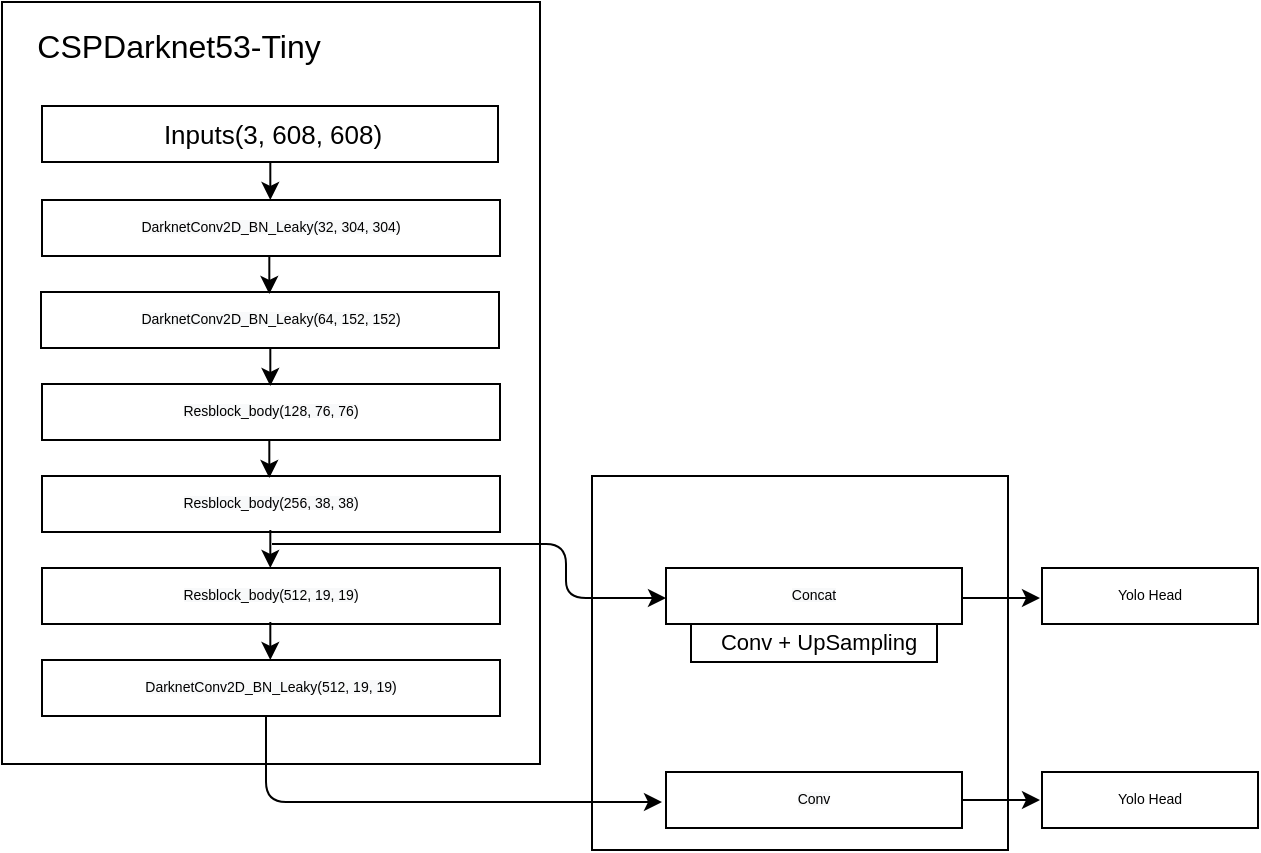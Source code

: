 <mxfile version="13.10.2" type="github">
  <diagram id="cRLO50lA3OWglE_8R_6-" name="Page-1">
    <mxGraphModel dx="934" dy="534" grid="0" gridSize="10" guides="1" tooltips="1" connect="1" arrows="1" fold="1" page="1" pageScale="1" pageWidth="827" pageHeight="1169" math="0" shadow="0">
      <root>
        <mxCell id="0" />
        <mxCell id="1" parent="0" />
        <mxCell id="IJ-YJMvuUSulistW9r8D-25" value="" style="rounded=0;whiteSpace=wrap;html=1;strokeWidth=1;fontSize=7;" vertex="1" parent="1">
          <mxGeometry x="408" y="405" width="208" height="187" as="geometry" />
        </mxCell>
        <mxCell id="IJ-YJMvuUSulistW9r8D-26" value="" style="rounded=0;whiteSpace=wrap;html=1;" vertex="1" parent="1">
          <mxGeometry x="113" y="168" width="269" height="381" as="geometry" />
        </mxCell>
        <mxCell id="IJ-YJMvuUSulistW9r8D-27" value="CSPDarknet53-Tiny" style="text;html=1;resizable=0;autosize=1;align=center;verticalAlign=middle;points=[];rounded=0;strokeWidth=5;perimeterSpacing=6;fontStyle=0;fontSize=16;" vertex="1" parent="1">
          <mxGeometry x="124" y="178" width="154" height="23" as="geometry" />
        </mxCell>
        <mxCell id="IJ-YJMvuUSulistW9r8D-28" value="" style="rounded=0;whiteSpace=wrap;html=1;strokeWidth=1;fontSize=16;" vertex="1" parent="1">
          <mxGeometry x="133" y="220" width="228" height="28" as="geometry" />
        </mxCell>
        <mxCell id="IJ-YJMvuUSulistW9r8D-29" value="&lt;font style=&quot;font-size: 13px;&quot;&gt;Inputs(3, 608, 608)&lt;/font&gt;" style="text;html=1;resizable=0;autosize=1;align=center;verticalAlign=middle;points=[];fillColor=none;strokeColor=none;rounded=0;fontSize=13;" vertex="1" parent="1">
          <mxGeometry x="187" y="224" width="121" height="20" as="geometry" />
        </mxCell>
        <mxCell id="IJ-YJMvuUSulistW9r8D-30" value="&lt;span style=&quot;color: rgb(0, 0, 0); font-family: helvetica; font-style: normal; font-weight: 400; letter-spacing: normal; text-align: center; text-indent: 0px; text-transform: none; word-spacing: 0px; background-color: rgb(248, 249, 250); display: inline; float: none; font-size: 7px;&quot;&gt;&lt;font style=&quot;font-size: 7px;&quot;&gt;DarknetConv2D_BN_Leaky(32, 304, 304)&lt;/font&gt;&lt;/span&gt;" style="rounded=0;whiteSpace=wrap;html=1;strokeWidth=1;fontSize=7;" vertex="1" parent="1">
          <mxGeometry x="133" y="267" width="229" height="28" as="geometry" />
        </mxCell>
        <mxCell id="IJ-YJMvuUSulistW9r8D-31" value="&lt;span style=&quot;color: rgb(0 , 0 , 0) ; font-family: &amp;#34;helvetica&amp;#34; ; font-style: normal ; font-weight: 400 ; letter-spacing: normal ; text-align: center ; text-indent: 0px ; text-transform: none ; word-spacing: 0px ; background-color: rgb(248 , 249 , 250) ; display: inline ; float: none ; font-size: 7px&quot;&gt;&lt;font style=&quot;font-size: 7px&quot;&gt;DarknetConv2D_BN_Leaky(64, 152, 152)&lt;/font&gt;&lt;/span&gt;" style="rounded=0;whiteSpace=wrap;html=1;strokeWidth=1;fontSize=7;" vertex="1" parent="1">
          <mxGeometry x="132.5" y="313" width="229" height="28" as="geometry" />
        </mxCell>
        <mxCell id="IJ-YJMvuUSulistW9r8D-32" value="" style="endArrow=classic;html=1;fontSize=7;" edge="1" parent="1">
          <mxGeometry width="50" height="50" relative="1" as="geometry">
            <mxPoint x="245" y="525" as="sourcePoint" />
            <mxPoint x="443" y="568" as="targetPoint" />
            <Array as="points">
              <mxPoint x="245" y="568" />
            </Array>
          </mxGeometry>
        </mxCell>
        <mxCell id="IJ-YJMvuUSulistW9r8D-33" value="" style="endArrow=classic;html=1;fontSize=7;" edge="1" parent="1">
          <mxGeometry width="50" height="50" relative="1" as="geometry">
            <mxPoint x="247.16" y="248.0" as="sourcePoint" />
            <mxPoint x="247.16" y="267" as="targetPoint" />
          </mxGeometry>
        </mxCell>
        <mxCell id="IJ-YJMvuUSulistW9r8D-34" value="" style="endArrow=classic;html=1;fontSize=7;" edge="1" parent="1">
          <mxGeometry width="50" height="50" relative="1" as="geometry">
            <mxPoint x="246.66" y="295" as="sourcePoint" />
            <mxPoint x="246.66" y="314" as="targetPoint" />
          </mxGeometry>
        </mxCell>
        <mxCell id="IJ-YJMvuUSulistW9r8D-35" value="&lt;span style=&quot;color: rgb(0 , 0 , 0) ; font-family: &amp;#34;helvetica&amp;#34; ; font-style: normal ; font-weight: 400 ; letter-spacing: normal ; text-align: center ; text-indent: 0px ; text-transform: none ; word-spacing: 0px ; background-color: rgb(248 , 249 , 250) ; display: inline ; float: none ; font-size: 7px&quot;&gt;&lt;font style=&quot;font-size: 7px&quot;&gt;Resblock_body(128, 76, 76)&lt;/font&gt;&lt;/span&gt;" style="rounded=0;whiteSpace=wrap;html=1;strokeWidth=1;fontSize=7;" vertex="1" parent="1">
          <mxGeometry x="133" y="359" width="229" height="28" as="geometry" />
        </mxCell>
        <mxCell id="IJ-YJMvuUSulistW9r8D-36" value="" style="endArrow=classic;html=1;fontSize=7;" edge="1" parent="1">
          <mxGeometry width="50" height="50" relative="1" as="geometry">
            <mxPoint x="247.16" y="341" as="sourcePoint" />
            <mxPoint x="247.16" y="360" as="targetPoint" />
          </mxGeometry>
        </mxCell>
        <mxCell id="IJ-YJMvuUSulistW9r8D-37" value="&lt;span style=&quot;color: rgb(0 , 0 , 0) ; font-family: &amp;#34;helvetica&amp;#34; ; font-style: normal ; font-weight: 400 ; letter-spacing: normal ; text-align: center ; text-indent: 0px ; text-transform: none ; word-spacing: 0px ; background-color: rgb(248 , 249 , 250) ; display: inline ; float: none ; font-size: 7px&quot;&gt;&lt;font style=&quot;font-size: 7px&quot;&gt;Resblock_body(256, 38, 38)&lt;/font&gt;&lt;/span&gt;" style="rounded=0;whiteSpace=wrap;html=1;strokeWidth=1;fontSize=7;" vertex="1" parent="1">
          <mxGeometry x="133" y="405" width="229" height="28" as="geometry" />
        </mxCell>
        <mxCell id="IJ-YJMvuUSulistW9r8D-38" value="&lt;span style=&quot;color: rgb(0 , 0 , 0) ; font-family: &amp;#34;helvetica&amp;#34; ; font-style: normal ; font-weight: 400 ; letter-spacing: normal ; text-align: center ; text-indent: 0px ; text-transform: none ; word-spacing: 0px ; background-color: rgb(248 , 249 , 250) ; display: inline ; float: none ; font-size: 7px&quot;&gt;&lt;font style=&quot;font-size: 7px&quot;&gt;Resblock_body(512, 19, 19)&lt;/font&gt;&lt;/span&gt;" style="rounded=0;whiteSpace=wrap;html=1;strokeWidth=1;fontSize=7;" vertex="1" parent="1">
          <mxGeometry x="133" y="451" width="229" height="28" as="geometry" />
        </mxCell>
        <mxCell id="IJ-YJMvuUSulistW9r8D-39" value="" style="endArrow=classic;html=1;fontSize=7;" edge="1" parent="1">
          <mxGeometry width="50" height="50" relative="1" as="geometry">
            <mxPoint x="246.66" y="387.0" as="sourcePoint" />
            <mxPoint x="246.66" y="406" as="targetPoint" />
          </mxGeometry>
        </mxCell>
        <mxCell id="IJ-YJMvuUSulistW9r8D-40" value="" style="endArrow=classic;html=1;fontSize=7;" edge="1" parent="1">
          <mxGeometry width="50" height="50" relative="1" as="geometry">
            <mxPoint x="247.16" y="432.0" as="sourcePoint" />
            <mxPoint x="247.16" y="451" as="targetPoint" />
          </mxGeometry>
        </mxCell>
        <mxCell id="IJ-YJMvuUSulistW9r8D-41" value="&lt;span style=&quot;color: rgb(0 , 0 , 0) ; font-family: &amp;#34;helvetica&amp;#34; ; font-style: normal ; font-weight: 400 ; letter-spacing: normal ; text-align: center ; text-indent: 0px ; text-transform: none ; word-spacing: 0px ; background-color: rgb(248 , 249 , 250) ; display: inline ; float: none ; font-size: 7px&quot;&gt;&lt;font style=&quot;font-size: 7px&quot;&gt;DarknetConv2D_BN_Leaky(512, 19, 19)&lt;/font&gt;&lt;/span&gt;" style="rounded=0;whiteSpace=wrap;html=1;strokeWidth=1;fontSize=7;" vertex="1" parent="1">
          <mxGeometry x="133" y="497" width="229" height="28" as="geometry" />
        </mxCell>
        <mxCell id="IJ-YJMvuUSulistW9r8D-42" value="" style="endArrow=classic;html=1;fontSize=7;" edge="1" parent="1">
          <mxGeometry width="50" height="50" relative="1" as="geometry">
            <mxPoint x="247.16" y="478.0" as="sourcePoint" />
            <mxPoint x="247.16" y="497" as="targetPoint" />
          </mxGeometry>
        </mxCell>
        <mxCell id="IJ-YJMvuUSulistW9r8D-43" value="" style="endArrow=classic;html=1;fontSize=7;entryX=0;entryY=0.536;entryDx=0;entryDy=0;entryPerimeter=0;" edge="1" parent="1" target="IJ-YJMvuUSulistW9r8D-45">
          <mxGeometry width="50" height="50" relative="1" as="geometry">
            <mxPoint x="248" y="439" as="sourcePoint" />
            <mxPoint x="440" y="466" as="targetPoint" />
            <Array as="points">
              <mxPoint x="395" y="439" />
              <mxPoint x="395" y="466" />
            </Array>
          </mxGeometry>
        </mxCell>
        <mxCell id="IJ-YJMvuUSulistW9r8D-44" value="&lt;span style=&quot;color: rgb(0 , 0 , 0) ; font-family: &amp;#34;helvetica&amp;#34; ; font-style: normal ; font-weight: 400 ; letter-spacing: normal ; text-align: center ; text-indent: 0px ; text-transform: none ; word-spacing: 0px ; background-color: rgb(248 , 249 , 250) ; display: inline ; float: none ; font-size: 7px&quot;&gt;&lt;font style=&quot;font-size: 7px&quot;&gt;Conv&lt;/font&gt;&lt;/span&gt;" style="rounded=0;whiteSpace=wrap;html=1;strokeWidth=1;fontSize=7;" vertex="1" parent="1">
          <mxGeometry x="445" y="553" width="148" height="28" as="geometry" />
        </mxCell>
        <mxCell id="IJ-YJMvuUSulistW9r8D-45" value="&lt;span style=&quot;color: rgb(0 , 0 , 0) ; font-family: &amp;#34;helvetica&amp;#34; ; font-style: normal ; font-weight: 400 ; letter-spacing: normal ; text-align: center ; text-indent: 0px ; text-transform: none ; word-spacing: 0px ; background-color: rgb(248 , 249 , 250) ; display: inline ; float: none ; font-size: 7px&quot;&gt;&lt;font style=&quot;font-size: 7px&quot;&gt;Concat&lt;/font&gt;&lt;/span&gt;" style="rounded=0;whiteSpace=wrap;html=1;strokeWidth=1;fontSize=7;" vertex="1" parent="1">
          <mxGeometry x="445" y="451" width="148" height="28" as="geometry" />
        </mxCell>
        <mxCell id="IJ-YJMvuUSulistW9r8D-46" value="" style="rounded=0;whiteSpace=wrap;html=1;strokeWidth=1;fontSize=7;" vertex="1" parent="1">
          <mxGeometry x="457.5" y="479" width="123" height="19" as="geometry" />
        </mxCell>
        <mxCell id="IJ-YJMvuUSulistW9r8D-47" value="&lt;font style=&quot;font-size: 11px&quot;&gt;Conv + UpSampling&lt;/font&gt;" style="text;html=1;resizable=0;autosize=1;align=center;verticalAlign=middle;points=[];fillColor=none;strokeColor=none;rounded=0;fontSize=7;" vertex="1" parent="1">
          <mxGeometry x="460.5" y="481.5" width="120" height="12" as="geometry" />
        </mxCell>
        <mxCell id="IJ-YJMvuUSulistW9r8D-49" value="" style="endArrow=classic;html=1;fontSize=7;" edge="1" parent="1">
          <mxGeometry width="50" height="50" relative="1" as="geometry">
            <mxPoint x="593" y="466" as="sourcePoint" />
            <mxPoint x="632" y="466" as="targetPoint" />
          </mxGeometry>
        </mxCell>
        <mxCell id="IJ-YJMvuUSulistW9r8D-50" value="" style="endArrow=classic;html=1;fontSize=7;" edge="1" parent="1">
          <mxGeometry width="50" height="50" relative="1" as="geometry">
            <mxPoint x="593" y="567" as="sourcePoint" />
            <mxPoint x="632" y="567" as="targetPoint" />
          </mxGeometry>
        </mxCell>
        <mxCell id="IJ-YJMvuUSulistW9r8D-51" value="&lt;font face=&quot;helvetica&quot;&gt;Yolo Head&lt;/font&gt;" style="rounded=0;whiteSpace=wrap;html=1;strokeWidth=1;fontSize=7;" vertex="1" parent="1">
          <mxGeometry x="633" y="451" width="108" height="28" as="geometry" />
        </mxCell>
        <mxCell id="IJ-YJMvuUSulistW9r8D-52" value="&lt;span style=&quot;font-family: &amp;#34;helvetica&amp;#34;&quot;&gt;Yolo Head&lt;/span&gt;" style="rounded=0;whiteSpace=wrap;html=1;strokeWidth=1;fontSize=7;" vertex="1" parent="1">
          <mxGeometry x="633" y="553" width="108" height="28" as="geometry" />
        </mxCell>
      </root>
    </mxGraphModel>
  </diagram>
</mxfile>
